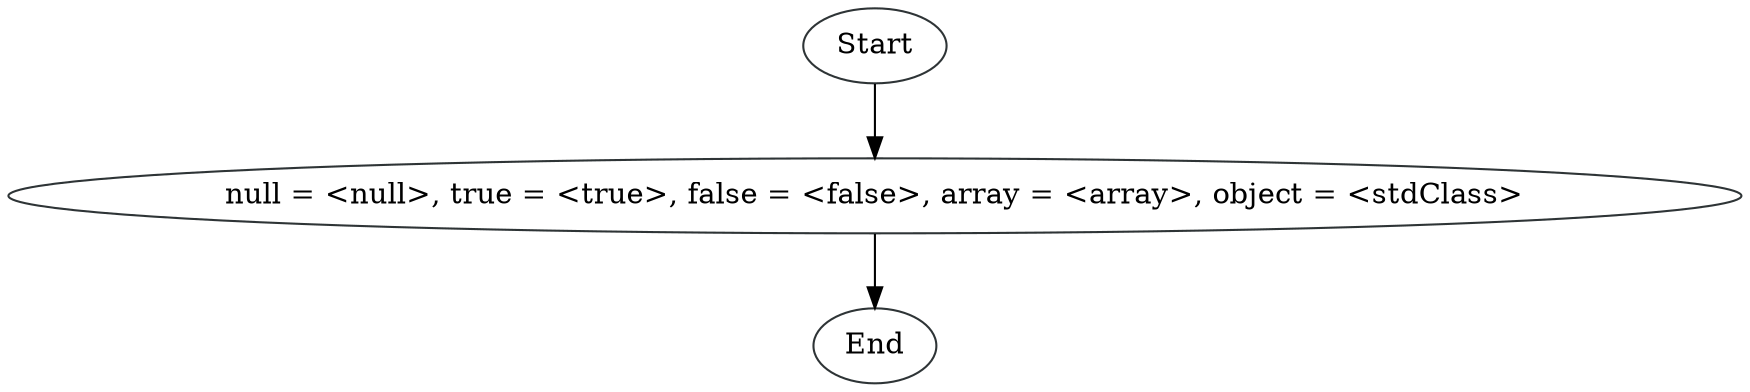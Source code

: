 digraph StartSetEnd {
node1 [label="Start", color="#2e3436"]
node2 [label="null = <null>, true = <true>, false = <false>, array = <array>, object = <stdClass>", color="#2e3436"]
node3 [label="End", color="#2e3436"]

node1 -> node2
node2 -> node3
}
